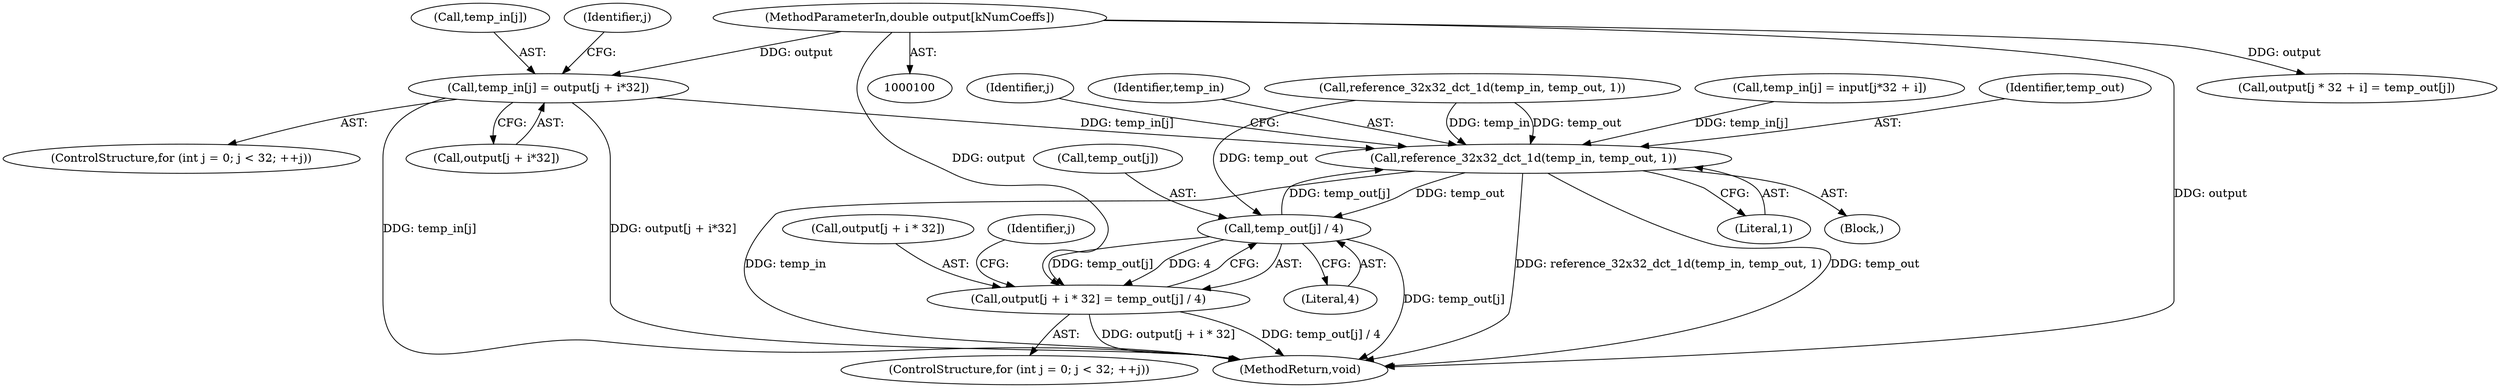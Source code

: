 digraph "1_Android_5a9753fca56f0eeb9f61e342b2fccffc364f9426_58@integer" {
"1000186" [label="(Call,temp_in[j] = output[j + i*32])"];
"1000102" [label="(MethodParameterIn,double output[kNumCoeffs])"];
"1000197" [label="(Call,reference_32x32_dct_1d(temp_in, temp_out, 1))"];
"1000219" [label="(Call,temp_out[j] / 4)"];
"1000211" [label="(Call,output[j + i * 32] = temp_out[j] / 4)"];
"1000200" [label="(Literal,1)"];
"1000185" [label="(Identifier,j)"];
"1000176" [label="(ControlStructure,for (int j = 0; j < 32; ++j))"];
"1000198" [label="(Identifier,temp_in)"];
"1000138" [label="(Call,reference_32x32_dct_1d(temp_in, temp_out, 1))"];
"1000201" [label="(ControlStructure,for (int j = 0; j < 32; ++j))"];
"1000187" [label="(Call,temp_in[j])"];
"1000224" [label="(MethodReturn,void)"];
"1000127" [label="(Call,temp_in[j] = input[j*32 + i])"];
"1000186" [label="(Call,temp_in[j] = output[j + i*32])"];
"1000219" [label="(Call,temp_out[j] / 4)"];
"1000190" [label="(Call,output[j + i*32])"];
"1000220" [label="(Call,temp_out[j])"];
"1000197" [label="(Call,reference_32x32_dct_1d(temp_in, temp_out, 1))"];
"1000199" [label="(Identifier,temp_out)"];
"1000173" [label="(Block,)"];
"1000102" [label="(MethodParameterIn,double output[kNumCoeffs])"];
"1000212" [label="(Call,output[j + i * 32])"];
"1000210" [label="(Identifier,j)"];
"1000204" [label="(Identifier,j)"];
"1000152" [label="(Call,output[j * 32 + i] = temp_out[j])"];
"1000223" [label="(Literal,4)"];
"1000211" [label="(Call,output[j + i * 32] = temp_out[j] / 4)"];
"1000186" -> "1000176"  [label="AST: "];
"1000186" -> "1000190"  [label="CFG: "];
"1000187" -> "1000186"  [label="AST: "];
"1000190" -> "1000186"  [label="AST: "];
"1000185" -> "1000186"  [label="CFG: "];
"1000186" -> "1000224"  [label="DDG: temp_in[j]"];
"1000186" -> "1000224"  [label="DDG: output[j + i*32]"];
"1000102" -> "1000186"  [label="DDG: output"];
"1000186" -> "1000197"  [label="DDG: temp_in[j]"];
"1000102" -> "1000100"  [label="AST: "];
"1000102" -> "1000224"  [label="DDG: output"];
"1000102" -> "1000152"  [label="DDG: output"];
"1000102" -> "1000211"  [label="DDG: output"];
"1000197" -> "1000173"  [label="AST: "];
"1000197" -> "1000200"  [label="CFG: "];
"1000198" -> "1000197"  [label="AST: "];
"1000199" -> "1000197"  [label="AST: "];
"1000200" -> "1000197"  [label="AST: "];
"1000204" -> "1000197"  [label="CFG: "];
"1000197" -> "1000224"  [label="DDG: reference_32x32_dct_1d(temp_in, temp_out, 1)"];
"1000197" -> "1000224"  [label="DDG: temp_out"];
"1000197" -> "1000224"  [label="DDG: temp_in"];
"1000138" -> "1000197"  [label="DDG: temp_in"];
"1000138" -> "1000197"  [label="DDG: temp_out"];
"1000127" -> "1000197"  [label="DDG: temp_in[j]"];
"1000219" -> "1000197"  [label="DDG: temp_out[j]"];
"1000197" -> "1000219"  [label="DDG: temp_out"];
"1000219" -> "1000211"  [label="AST: "];
"1000219" -> "1000223"  [label="CFG: "];
"1000220" -> "1000219"  [label="AST: "];
"1000223" -> "1000219"  [label="AST: "];
"1000211" -> "1000219"  [label="CFG: "];
"1000219" -> "1000224"  [label="DDG: temp_out[j]"];
"1000219" -> "1000211"  [label="DDG: temp_out[j]"];
"1000219" -> "1000211"  [label="DDG: 4"];
"1000138" -> "1000219"  [label="DDG: temp_out"];
"1000211" -> "1000201"  [label="AST: "];
"1000212" -> "1000211"  [label="AST: "];
"1000210" -> "1000211"  [label="CFG: "];
"1000211" -> "1000224"  [label="DDG: temp_out[j] / 4"];
"1000211" -> "1000224"  [label="DDG: output[j + i * 32]"];
}
